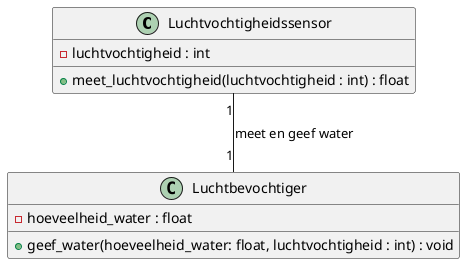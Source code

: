 @startuml test
class Luchtvochtigheidssensor {
    - luchtvochtigheid : int
    + meet_luchtvochtigheid(luchtvochtigheid : int) : float
}
 
class Luchtbevochtiger {
    - hoeveelheid_water : float
    + geef_water(hoeveelheid_water: float, luchtvochtigheid : int) : void
 
}
 
Luchtvochtigheidssensor "1" -- "1" Luchtbevochtiger : meet en geef water
@enduml
